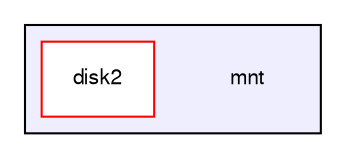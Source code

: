 digraph G {
  compound=true
  node [ fontsize="10", fontname="FreeSans"];
  edge [ labelfontsize="10", labelfontname="FreeSans"];
  subgraph clusterdir_b8d1739202f65d59e58cdec119e32197 {
    graph [ bgcolor="#eeeeff", pencolor="black", label="" URL="dir_b8d1739202f65d59e58cdec119e32197.html"];
    dir_b8d1739202f65d59e58cdec119e32197 [shape=plaintext label="mnt"];
    dir_35def2882668f95914f1fd60fe8204e3 [shape=box label="disk2" color="red" fillcolor="white" style="filled" URL="dir_35def2882668f95914f1fd60fe8204e3.html"];
  }
}
